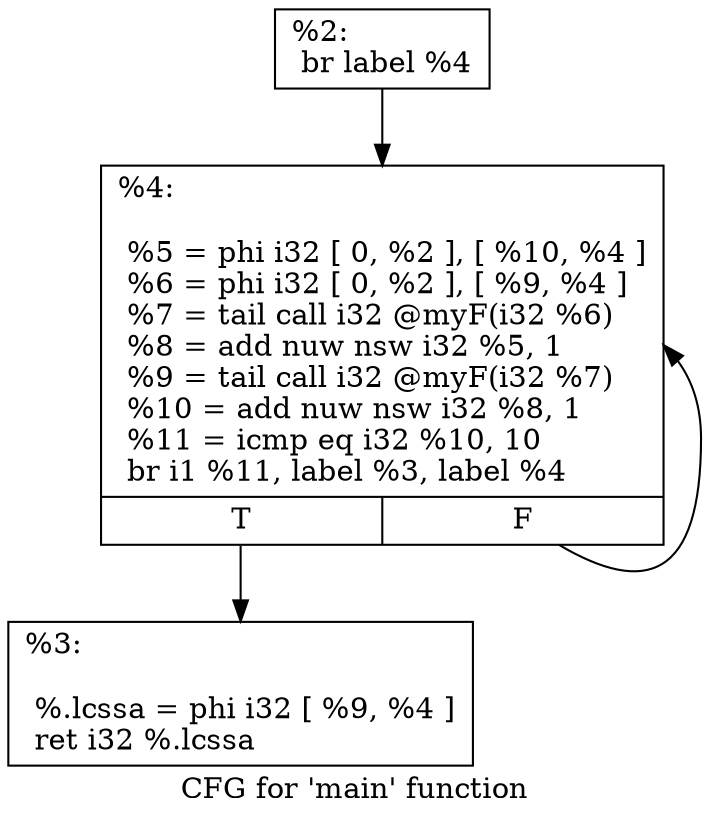 digraph "CFG for 'main' function" {
	label="CFG for 'main' function";

	Node0x333ef80 [shape=record,label="{%2:\l  br label %4\l}"];
	Node0x333ef80 -> Node0x333f010;
	Node0x333f0c0 [shape=record,label="{%3:\l\l  %.lcssa = phi i32 [ %9, %4 ]\l  ret i32 %.lcssa\l}"];
	Node0x333f010 [shape=record,label="{%4:\l\l  %5 = phi i32 [ 0, %2 ], [ %10, %4 ]\l  %6 = phi i32 [ 0, %2 ], [ %9, %4 ]\l  %7 = tail call i32 @myF(i32 %6)\l  %8 = add nuw nsw i32 %5, 1\l  %9 = tail call i32 @myF(i32 %7)\l  %10 = add nuw nsw i32 %8, 1\l  %11 = icmp eq i32 %10, 10\l  br i1 %11, label %3, label %4\l|{<s0>T|<s1>F}}"];
	Node0x333f010:s0 -> Node0x333f0c0;
	Node0x333f010:s1 -> Node0x333f010;
}
